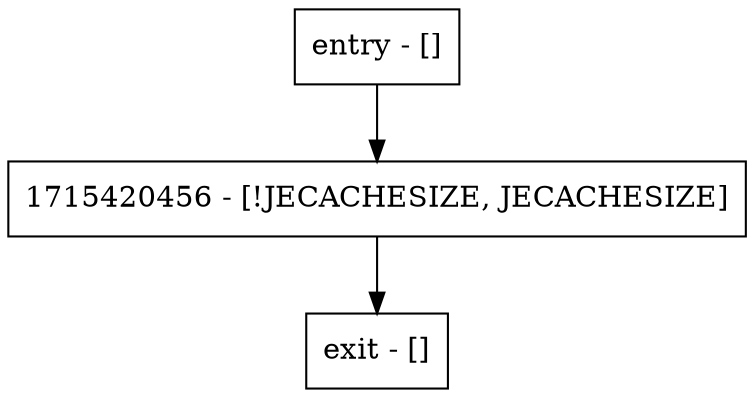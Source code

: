 digraph <init> {
node [shape=record];
entry [label="entry - []"];
exit [label="exit - []"];
1715420456 [label="1715420456 - [!JECACHESIZE, JECACHESIZE]"];
entry;
exit;
entry -> 1715420456;
1715420456 -> exit;
}
